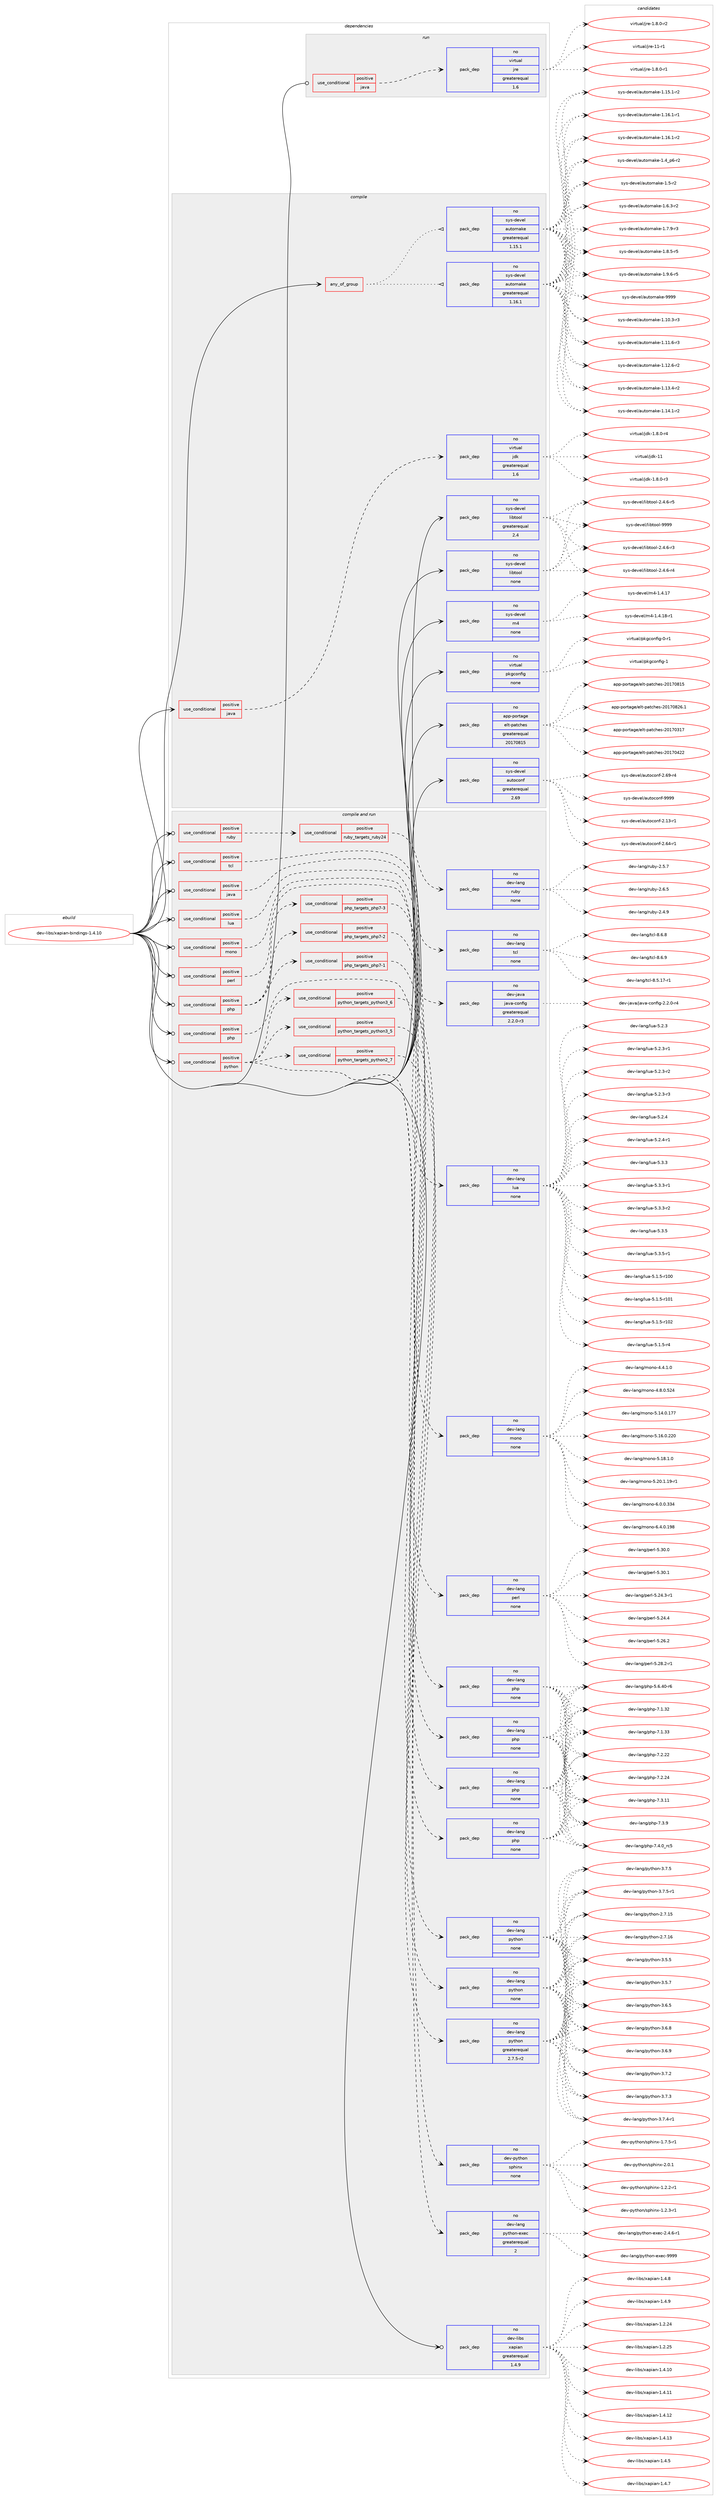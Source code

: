 digraph prolog {

# *************
# Graph options
# *************

newrank=true;
concentrate=true;
compound=true;
graph [rankdir=LR,fontname=Helvetica,fontsize=10,ranksep=1.5];#, ranksep=2.5, nodesep=0.2];
edge  [arrowhead=vee];
node  [fontname=Helvetica,fontsize=10];

# **********
# The ebuild
# **********

subgraph cluster_leftcol {
color=gray;
rank=same;
label=<<i>ebuild</i>>;
id [label="dev-libs/xapian-bindings-1.4.10", color=red, width=4, href="../dev-libs/xapian-bindings-1.4.10.svg"];
}

# ****************
# The dependencies
# ****************

subgraph cluster_midcol {
color=gray;
label=<<i>dependencies</i>>;
subgraph cluster_compile {
fillcolor="#eeeeee";
style=filled;
label=<<i>compile</i>>;
subgraph any11238 {
dependency569535 [label=<<TABLE BORDER="0" CELLBORDER="1" CELLSPACING="0" CELLPADDING="4"><TR><TD CELLPADDING="10">any_of_group</TD></TR></TABLE>>, shape=none, color=red];subgraph pack425250 {
dependency569536 [label=<<TABLE BORDER="0" CELLBORDER="1" CELLSPACING="0" CELLPADDING="4" WIDTH="220"><TR><TD ROWSPAN="6" CELLPADDING="30">pack_dep</TD></TR><TR><TD WIDTH="110">no</TD></TR><TR><TD>sys-devel</TD></TR><TR><TD>automake</TD></TR><TR><TD>greaterequal</TD></TR><TR><TD>1.16.1</TD></TR></TABLE>>, shape=none, color=blue];
}
dependency569535:e -> dependency569536:w [weight=20,style="dotted",arrowhead="oinv"];
subgraph pack425251 {
dependency569537 [label=<<TABLE BORDER="0" CELLBORDER="1" CELLSPACING="0" CELLPADDING="4" WIDTH="220"><TR><TD ROWSPAN="6" CELLPADDING="30">pack_dep</TD></TR><TR><TD WIDTH="110">no</TD></TR><TR><TD>sys-devel</TD></TR><TR><TD>automake</TD></TR><TR><TD>greaterequal</TD></TR><TR><TD>1.15.1</TD></TR></TABLE>>, shape=none, color=blue];
}
dependency569535:e -> dependency569537:w [weight=20,style="dotted",arrowhead="oinv"];
}
id:e -> dependency569535:w [weight=20,style="solid",arrowhead="vee"];
subgraph cond132685 {
dependency569538 [label=<<TABLE BORDER="0" CELLBORDER="1" CELLSPACING="0" CELLPADDING="4"><TR><TD ROWSPAN="3" CELLPADDING="10">use_conditional</TD></TR><TR><TD>positive</TD></TR><TR><TD>java</TD></TR></TABLE>>, shape=none, color=red];
subgraph pack425252 {
dependency569539 [label=<<TABLE BORDER="0" CELLBORDER="1" CELLSPACING="0" CELLPADDING="4" WIDTH="220"><TR><TD ROWSPAN="6" CELLPADDING="30">pack_dep</TD></TR><TR><TD WIDTH="110">no</TD></TR><TR><TD>virtual</TD></TR><TR><TD>jdk</TD></TR><TR><TD>greaterequal</TD></TR><TR><TD>1.6</TD></TR></TABLE>>, shape=none, color=blue];
}
dependency569538:e -> dependency569539:w [weight=20,style="dashed",arrowhead="vee"];
}
id:e -> dependency569538:w [weight=20,style="solid",arrowhead="vee"];
subgraph pack425253 {
dependency569540 [label=<<TABLE BORDER="0" CELLBORDER="1" CELLSPACING="0" CELLPADDING="4" WIDTH="220"><TR><TD ROWSPAN="6" CELLPADDING="30">pack_dep</TD></TR><TR><TD WIDTH="110">no</TD></TR><TR><TD>app-portage</TD></TR><TR><TD>elt-patches</TD></TR><TR><TD>greaterequal</TD></TR><TR><TD>20170815</TD></TR></TABLE>>, shape=none, color=blue];
}
id:e -> dependency569540:w [weight=20,style="solid",arrowhead="vee"];
subgraph pack425254 {
dependency569541 [label=<<TABLE BORDER="0" CELLBORDER="1" CELLSPACING="0" CELLPADDING="4" WIDTH="220"><TR><TD ROWSPAN="6" CELLPADDING="30">pack_dep</TD></TR><TR><TD WIDTH="110">no</TD></TR><TR><TD>sys-devel</TD></TR><TR><TD>autoconf</TD></TR><TR><TD>greaterequal</TD></TR><TR><TD>2.69</TD></TR></TABLE>>, shape=none, color=blue];
}
id:e -> dependency569541:w [weight=20,style="solid",arrowhead="vee"];
subgraph pack425255 {
dependency569542 [label=<<TABLE BORDER="0" CELLBORDER="1" CELLSPACING="0" CELLPADDING="4" WIDTH="220"><TR><TD ROWSPAN="6" CELLPADDING="30">pack_dep</TD></TR><TR><TD WIDTH="110">no</TD></TR><TR><TD>sys-devel</TD></TR><TR><TD>libtool</TD></TR><TR><TD>greaterequal</TD></TR><TR><TD>2.4</TD></TR></TABLE>>, shape=none, color=blue];
}
id:e -> dependency569542:w [weight=20,style="solid",arrowhead="vee"];
subgraph pack425256 {
dependency569543 [label=<<TABLE BORDER="0" CELLBORDER="1" CELLSPACING="0" CELLPADDING="4" WIDTH="220"><TR><TD ROWSPAN="6" CELLPADDING="30">pack_dep</TD></TR><TR><TD WIDTH="110">no</TD></TR><TR><TD>sys-devel</TD></TR><TR><TD>libtool</TD></TR><TR><TD>none</TD></TR><TR><TD></TD></TR></TABLE>>, shape=none, color=blue];
}
id:e -> dependency569543:w [weight=20,style="solid",arrowhead="vee"];
subgraph pack425257 {
dependency569544 [label=<<TABLE BORDER="0" CELLBORDER="1" CELLSPACING="0" CELLPADDING="4" WIDTH="220"><TR><TD ROWSPAN="6" CELLPADDING="30">pack_dep</TD></TR><TR><TD WIDTH="110">no</TD></TR><TR><TD>sys-devel</TD></TR><TR><TD>m4</TD></TR><TR><TD>none</TD></TR><TR><TD></TD></TR></TABLE>>, shape=none, color=blue];
}
id:e -> dependency569544:w [weight=20,style="solid",arrowhead="vee"];
subgraph pack425258 {
dependency569545 [label=<<TABLE BORDER="0" CELLBORDER="1" CELLSPACING="0" CELLPADDING="4" WIDTH="220"><TR><TD ROWSPAN="6" CELLPADDING="30">pack_dep</TD></TR><TR><TD WIDTH="110">no</TD></TR><TR><TD>virtual</TD></TR><TR><TD>pkgconfig</TD></TR><TR><TD>none</TD></TR><TR><TD></TD></TR></TABLE>>, shape=none, color=blue];
}
id:e -> dependency569545:w [weight=20,style="solid",arrowhead="vee"];
}
subgraph cluster_compileandrun {
fillcolor="#eeeeee";
style=filled;
label=<<i>compile and run</i>>;
subgraph cond132686 {
dependency569546 [label=<<TABLE BORDER="0" CELLBORDER="1" CELLSPACING="0" CELLPADDING="4"><TR><TD ROWSPAN="3" CELLPADDING="10">use_conditional</TD></TR><TR><TD>positive</TD></TR><TR><TD>java</TD></TR></TABLE>>, shape=none, color=red];
subgraph pack425259 {
dependency569547 [label=<<TABLE BORDER="0" CELLBORDER="1" CELLSPACING="0" CELLPADDING="4" WIDTH="220"><TR><TD ROWSPAN="6" CELLPADDING="30">pack_dep</TD></TR><TR><TD WIDTH="110">no</TD></TR><TR><TD>dev-java</TD></TR><TR><TD>java-config</TD></TR><TR><TD>greaterequal</TD></TR><TR><TD>2.2.0-r3</TD></TR></TABLE>>, shape=none, color=blue];
}
dependency569546:e -> dependency569547:w [weight=20,style="dashed",arrowhead="vee"];
}
id:e -> dependency569546:w [weight=20,style="solid",arrowhead="odotvee"];
subgraph cond132687 {
dependency569548 [label=<<TABLE BORDER="0" CELLBORDER="1" CELLSPACING="0" CELLPADDING="4"><TR><TD ROWSPAN="3" CELLPADDING="10">use_conditional</TD></TR><TR><TD>positive</TD></TR><TR><TD>lua</TD></TR></TABLE>>, shape=none, color=red];
subgraph pack425260 {
dependency569549 [label=<<TABLE BORDER="0" CELLBORDER="1" CELLSPACING="0" CELLPADDING="4" WIDTH="220"><TR><TD ROWSPAN="6" CELLPADDING="30">pack_dep</TD></TR><TR><TD WIDTH="110">no</TD></TR><TR><TD>dev-lang</TD></TR><TR><TD>lua</TD></TR><TR><TD>none</TD></TR><TR><TD></TD></TR></TABLE>>, shape=none, color=blue];
}
dependency569548:e -> dependency569549:w [weight=20,style="dashed",arrowhead="vee"];
}
id:e -> dependency569548:w [weight=20,style="solid",arrowhead="odotvee"];
subgraph cond132688 {
dependency569550 [label=<<TABLE BORDER="0" CELLBORDER="1" CELLSPACING="0" CELLPADDING="4"><TR><TD ROWSPAN="3" CELLPADDING="10">use_conditional</TD></TR><TR><TD>positive</TD></TR><TR><TD>mono</TD></TR></TABLE>>, shape=none, color=red];
subgraph pack425261 {
dependency569551 [label=<<TABLE BORDER="0" CELLBORDER="1" CELLSPACING="0" CELLPADDING="4" WIDTH="220"><TR><TD ROWSPAN="6" CELLPADDING="30">pack_dep</TD></TR><TR><TD WIDTH="110">no</TD></TR><TR><TD>dev-lang</TD></TR><TR><TD>mono</TD></TR><TR><TD>none</TD></TR><TR><TD></TD></TR></TABLE>>, shape=none, color=blue];
}
dependency569550:e -> dependency569551:w [weight=20,style="dashed",arrowhead="vee"];
}
id:e -> dependency569550:w [weight=20,style="solid",arrowhead="odotvee"];
subgraph cond132689 {
dependency569552 [label=<<TABLE BORDER="0" CELLBORDER="1" CELLSPACING="0" CELLPADDING="4"><TR><TD ROWSPAN="3" CELLPADDING="10">use_conditional</TD></TR><TR><TD>positive</TD></TR><TR><TD>perl</TD></TR></TABLE>>, shape=none, color=red];
subgraph pack425262 {
dependency569553 [label=<<TABLE BORDER="0" CELLBORDER="1" CELLSPACING="0" CELLPADDING="4" WIDTH="220"><TR><TD ROWSPAN="6" CELLPADDING="30">pack_dep</TD></TR><TR><TD WIDTH="110">no</TD></TR><TR><TD>dev-lang</TD></TR><TR><TD>perl</TD></TR><TR><TD>none</TD></TR><TR><TD></TD></TR></TABLE>>, shape=none, color=blue];
}
dependency569552:e -> dependency569553:w [weight=20,style="dashed",arrowhead="vee"];
}
id:e -> dependency569552:w [weight=20,style="solid",arrowhead="odotvee"];
subgraph cond132690 {
dependency569554 [label=<<TABLE BORDER="0" CELLBORDER="1" CELLSPACING="0" CELLPADDING="4"><TR><TD ROWSPAN="3" CELLPADDING="10">use_conditional</TD></TR><TR><TD>positive</TD></TR><TR><TD>php</TD></TR></TABLE>>, shape=none, color=red];
subgraph cond132691 {
dependency569555 [label=<<TABLE BORDER="0" CELLBORDER="1" CELLSPACING="0" CELLPADDING="4"><TR><TD ROWSPAN="3" CELLPADDING="10">use_conditional</TD></TR><TR><TD>positive</TD></TR><TR><TD>php_targets_php7-1</TD></TR></TABLE>>, shape=none, color=red];
subgraph pack425263 {
dependency569556 [label=<<TABLE BORDER="0" CELLBORDER="1" CELLSPACING="0" CELLPADDING="4" WIDTH="220"><TR><TD ROWSPAN="6" CELLPADDING="30">pack_dep</TD></TR><TR><TD WIDTH="110">no</TD></TR><TR><TD>dev-lang</TD></TR><TR><TD>php</TD></TR><TR><TD>none</TD></TR><TR><TD></TD></TR></TABLE>>, shape=none, color=blue];
}
dependency569555:e -> dependency569556:w [weight=20,style="dashed",arrowhead="vee"];
}
dependency569554:e -> dependency569555:w [weight=20,style="dashed",arrowhead="vee"];
subgraph cond132692 {
dependency569557 [label=<<TABLE BORDER="0" CELLBORDER="1" CELLSPACING="0" CELLPADDING="4"><TR><TD ROWSPAN="3" CELLPADDING="10">use_conditional</TD></TR><TR><TD>positive</TD></TR><TR><TD>php_targets_php7-2</TD></TR></TABLE>>, shape=none, color=red];
subgraph pack425264 {
dependency569558 [label=<<TABLE BORDER="0" CELLBORDER="1" CELLSPACING="0" CELLPADDING="4" WIDTH="220"><TR><TD ROWSPAN="6" CELLPADDING="30">pack_dep</TD></TR><TR><TD WIDTH="110">no</TD></TR><TR><TD>dev-lang</TD></TR><TR><TD>php</TD></TR><TR><TD>none</TD></TR><TR><TD></TD></TR></TABLE>>, shape=none, color=blue];
}
dependency569557:e -> dependency569558:w [weight=20,style="dashed",arrowhead="vee"];
}
dependency569554:e -> dependency569557:w [weight=20,style="dashed",arrowhead="vee"];
subgraph cond132693 {
dependency569559 [label=<<TABLE BORDER="0" CELLBORDER="1" CELLSPACING="0" CELLPADDING="4"><TR><TD ROWSPAN="3" CELLPADDING="10">use_conditional</TD></TR><TR><TD>positive</TD></TR><TR><TD>php_targets_php7-3</TD></TR></TABLE>>, shape=none, color=red];
subgraph pack425265 {
dependency569560 [label=<<TABLE BORDER="0" CELLBORDER="1" CELLSPACING="0" CELLPADDING="4" WIDTH="220"><TR><TD ROWSPAN="6" CELLPADDING="30">pack_dep</TD></TR><TR><TD WIDTH="110">no</TD></TR><TR><TD>dev-lang</TD></TR><TR><TD>php</TD></TR><TR><TD>none</TD></TR><TR><TD></TD></TR></TABLE>>, shape=none, color=blue];
}
dependency569559:e -> dependency569560:w [weight=20,style="dashed",arrowhead="vee"];
}
dependency569554:e -> dependency569559:w [weight=20,style="dashed",arrowhead="vee"];
}
id:e -> dependency569554:w [weight=20,style="solid",arrowhead="odotvee"];
subgraph cond132694 {
dependency569561 [label=<<TABLE BORDER="0" CELLBORDER="1" CELLSPACING="0" CELLPADDING="4"><TR><TD ROWSPAN="3" CELLPADDING="10">use_conditional</TD></TR><TR><TD>positive</TD></TR><TR><TD>php</TD></TR></TABLE>>, shape=none, color=red];
subgraph pack425266 {
dependency569562 [label=<<TABLE BORDER="0" CELLBORDER="1" CELLSPACING="0" CELLPADDING="4" WIDTH="220"><TR><TD ROWSPAN="6" CELLPADDING="30">pack_dep</TD></TR><TR><TD WIDTH="110">no</TD></TR><TR><TD>dev-lang</TD></TR><TR><TD>php</TD></TR><TR><TD>none</TD></TR><TR><TD></TD></TR></TABLE>>, shape=none, color=blue];
}
dependency569561:e -> dependency569562:w [weight=20,style="dashed",arrowhead="vee"];
}
id:e -> dependency569561:w [weight=20,style="solid",arrowhead="odotvee"];
subgraph cond132695 {
dependency569563 [label=<<TABLE BORDER="0" CELLBORDER="1" CELLSPACING="0" CELLPADDING="4"><TR><TD ROWSPAN="3" CELLPADDING="10">use_conditional</TD></TR><TR><TD>positive</TD></TR><TR><TD>python</TD></TR></TABLE>>, shape=none, color=red];
subgraph pack425267 {
dependency569564 [label=<<TABLE BORDER="0" CELLBORDER="1" CELLSPACING="0" CELLPADDING="4" WIDTH="220"><TR><TD ROWSPAN="6" CELLPADDING="30">pack_dep</TD></TR><TR><TD WIDTH="110">no</TD></TR><TR><TD>dev-python</TD></TR><TR><TD>sphinx</TD></TR><TR><TD>none</TD></TR><TR><TD></TD></TR></TABLE>>, shape=none, color=blue];
}
dependency569563:e -> dependency569564:w [weight=20,style="dashed",arrowhead="vee"];
subgraph cond132696 {
dependency569565 [label=<<TABLE BORDER="0" CELLBORDER="1" CELLSPACING="0" CELLPADDING="4"><TR><TD ROWSPAN="3" CELLPADDING="10">use_conditional</TD></TR><TR><TD>positive</TD></TR><TR><TD>python_targets_python2_7</TD></TR></TABLE>>, shape=none, color=red];
subgraph pack425268 {
dependency569566 [label=<<TABLE BORDER="0" CELLBORDER="1" CELLSPACING="0" CELLPADDING="4" WIDTH="220"><TR><TD ROWSPAN="6" CELLPADDING="30">pack_dep</TD></TR><TR><TD WIDTH="110">no</TD></TR><TR><TD>dev-lang</TD></TR><TR><TD>python</TD></TR><TR><TD>greaterequal</TD></TR><TR><TD>2.7.5-r2</TD></TR></TABLE>>, shape=none, color=blue];
}
dependency569565:e -> dependency569566:w [weight=20,style="dashed",arrowhead="vee"];
}
dependency569563:e -> dependency569565:w [weight=20,style="dashed",arrowhead="vee"];
subgraph cond132697 {
dependency569567 [label=<<TABLE BORDER="0" CELLBORDER="1" CELLSPACING="0" CELLPADDING="4"><TR><TD ROWSPAN="3" CELLPADDING="10">use_conditional</TD></TR><TR><TD>positive</TD></TR><TR><TD>python_targets_python3_5</TD></TR></TABLE>>, shape=none, color=red];
subgraph pack425269 {
dependency569568 [label=<<TABLE BORDER="0" CELLBORDER="1" CELLSPACING="0" CELLPADDING="4" WIDTH="220"><TR><TD ROWSPAN="6" CELLPADDING="30">pack_dep</TD></TR><TR><TD WIDTH="110">no</TD></TR><TR><TD>dev-lang</TD></TR><TR><TD>python</TD></TR><TR><TD>none</TD></TR><TR><TD></TD></TR></TABLE>>, shape=none, color=blue];
}
dependency569567:e -> dependency569568:w [weight=20,style="dashed",arrowhead="vee"];
}
dependency569563:e -> dependency569567:w [weight=20,style="dashed",arrowhead="vee"];
subgraph cond132698 {
dependency569569 [label=<<TABLE BORDER="0" CELLBORDER="1" CELLSPACING="0" CELLPADDING="4"><TR><TD ROWSPAN="3" CELLPADDING="10">use_conditional</TD></TR><TR><TD>positive</TD></TR><TR><TD>python_targets_python3_6</TD></TR></TABLE>>, shape=none, color=red];
subgraph pack425270 {
dependency569570 [label=<<TABLE BORDER="0" CELLBORDER="1" CELLSPACING="0" CELLPADDING="4" WIDTH="220"><TR><TD ROWSPAN="6" CELLPADDING="30">pack_dep</TD></TR><TR><TD WIDTH="110">no</TD></TR><TR><TD>dev-lang</TD></TR><TR><TD>python</TD></TR><TR><TD>none</TD></TR><TR><TD></TD></TR></TABLE>>, shape=none, color=blue];
}
dependency569569:e -> dependency569570:w [weight=20,style="dashed",arrowhead="vee"];
}
dependency569563:e -> dependency569569:w [weight=20,style="dashed",arrowhead="vee"];
subgraph pack425271 {
dependency569571 [label=<<TABLE BORDER="0" CELLBORDER="1" CELLSPACING="0" CELLPADDING="4" WIDTH="220"><TR><TD ROWSPAN="6" CELLPADDING="30">pack_dep</TD></TR><TR><TD WIDTH="110">no</TD></TR><TR><TD>dev-lang</TD></TR><TR><TD>python-exec</TD></TR><TR><TD>greaterequal</TD></TR><TR><TD>2</TD></TR></TABLE>>, shape=none, color=blue];
}
dependency569563:e -> dependency569571:w [weight=20,style="dashed",arrowhead="vee"];
}
id:e -> dependency569563:w [weight=20,style="solid",arrowhead="odotvee"];
subgraph cond132699 {
dependency569572 [label=<<TABLE BORDER="0" CELLBORDER="1" CELLSPACING="0" CELLPADDING="4"><TR><TD ROWSPAN="3" CELLPADDING="10">use_conditional</TD></TR><TR><TD>positive</TD></TR><TR><TD>ruby</TD></TR></TABLE>>, shape=none, color=red];
subgraph cond132700 {
dependency569573 [label=<<TABLE BORDER="0" CELLBORDER="1" CELLSPACING="0" CELLPADDING="4"><TR><TD ROWSPAN="3" CELLPADDING="10">use_conditional</TD></TR><TR><TD>positive</TD></TR><TR><TD>ruby_targets_ruby24</TD></TR></TABLE>>, shape=none, color=red];
subgraph pack425272 {
dependency569574 [label=<<TABLE BORDER="0" CELLBORDER="1" CELLSPACING="0" CELLPADDING="4" WIDTH="220"><TR><TD ROWSPAN="6" CELLPADDING="30">pack_dep</TD></TR><TR><TD WIDTH="110">no</TD></TR><TR><TD>dev-lang</TD></TR><TR><TD>ruby</TD></TR><TR><TD>none</TD></TR><TR><TD></TD></TR></TABLE>>, shape=none, color=blue];
}
dependency569573:e -> dependency569574:w [weight=20,style="dashed",arrowhead="vee"];
}
dependency569572:e -> dependency569573:w [weight=20,style="dashed",arrowhead="vee"];
}
id:e -> dependency569572:w [weight=20,style="solid",arrowhead="odotvee"];
subgraph cond132701 {
dependency569575 [label=<<TABLE BORDER="0" CELLBORDER="1" CELLSPACING="0" CELLPADDING="4"><TR><TD ROWSPAN="3" CELLPADDING="10">use_conditional</TD></TR><TR><TD>positive</TD></TR><TR><TD>tcl</TD></TR></TABLE>>, shape=none, color=red];
subgraph pack425273 {
dependency569576 [label=<<TABLE BORDER="0" CELLBORDER="1" CELLSPACING="0" CELLPADDING="4" WIDTH="220"><TR><TD ROWSPAN="6" CELLPADDING="30">pack_dep</TD></TR><TR><TD WIDTH="110">no</TD></TR><TR><TD>dev-lang</TD></TR><TR><TD>tcl</TD></TR><TR><TD>none</TD></TR><TR><TD></TD></TR></TABLE>>, shape=none, color=blue];
}
dependency569575:e -> dependency569576:w [weight=20,style="dashed",arrowhead="vee"];
}
id:e -> dependency569575:w [weight=20,style="solid",arrowhead="odotvee"];
subgraph pack425274 {
dependency569577 [label=<<TABLE BORDER="0" CELLBORDER="1" CELLSPACING="0" CELLPADDING="4" WIDTH="220"><TR><TD ROWSPAN="6" CELLPADDING="30">pack_dep</TD></TR><TR><TD WIDTH="110">no</TD></TR><TR><TD>dev-libs</TD></TR><TR><TD>xapian</TD></TR><TR><TD>greaterequal</TD></TR><TR><TD>1.4.9</TD></TR></TABLE>>, shape=none, color=blue];
}
id:e -> dependency569577:w [weight=20,style="solid",arrowhead="odotvee"];
}
subgraph cluster_run {
fillcolor="#eeeeee";
style=filled;
label=<<i>run</i>>;
subgraph cond132702 {
dependency569578 [label=<<TABLE BORDER="0" CELLBORDER="1" CELLSPACING="0" CELLPADDING="4"><TR><TD ROWSPAN="3" CELLPADDING="10">use_conditional</TD></TR><TR><TD>positive</TD></TR><TR><TD>java</TD></TR></TABLE>>, shape=none, color=red];
subgraph pack425275 {
dependency569579 [label=<<TABLE BORDER="0" CELLBORDER="1" CELLSPACING="0" CELLPADDING="4" WIDTH="220"><TR><TD ROWSPAN="6" CELLPADDING="30">pack_dep</TD></TR><TR><TD WIDTH="110">no</TD></TR><TR><TD>virtual</TD></TR><TR><TD>jre</TD></TR><TR><TD>greaterequal</TD></TR><TR><TD>1.6</TD></TR></TABLE>>, shape=none, color=blue];
}
dependency569578:e -> dependency569579:w [weight=20,style="dashed",arrowhead="vee"];
}
id:e -> dependency569578:w [weight=20,style="solid",arrowhead="odot"];
}
}

# **************
# The candidates
# **************

subgraph cluster_choices {
rank=same;
color=gray;
label=<<i>candidates</i>>;

subgraph choice425250 {
color=black;
nodesep=1;
choice11512111545100101118101108479711711611110997107101454946494846514511451 [label="sys-devel/automake-1.10.3-r3", color=red, width=4,href="../sys-devel/automake-1.10.3-r3.svg"];
choice11512111545100101118101108479711711611110997107101454946494946544511451 [label="sys-devel/automake-1.11.6-r3", color=red, width=4,href="../sys-devel/automake-1.11.6-r3.svg"];
choice11512111545100101118101108479711711611110997107101454946495046544511450 [label="sys-devel/automake-1.12.6-r2", color=red, width=4,href="../sys-devel/automake-1.12.6-r2.svg"];
choice11512111545100101118101108479711711611110997107101454946495146524511450 [label="sys-devel/automake-1.13.4-r2", color=red, width=4,href="../sys-devel/automake-1.13.4-r2.svg"];
choice11512111545100101118101108479711711611110997107101454946495246494511450 [label="sys-devel/automake-1.14.1-r2", color=red, width=4,href="../sys-devel/automake-1.14.1-r2.svg"];
choice11512111545100101118101108479711711611110997107101454946495346494511450 [label="sys-devel/automake-1.15.1-r2", color=red, width=4,href="../sys-devel/automake-1.15.1-r2.svg"];
choice11512111545100101118101108479711711611110997107101454946495446494511449 [label="sys-devel/automake-1.16.1-r1", color=red, width=4,href="../sys-devel/automake-1.16.1-r1.svg"];
choice11512111545100101118101108479711711611110997107101454946495446494511450 [label="sys-devel/automake-1.16.1-r2", color=red, width=4,href="../sys-devel/automake-1.16.1-r2.svg"];
choice115121115451001011181011084797117116111109971071014549465295112544511450 [label="sys-devel/automake-1.4_p6-r2", color=red, width=4,href="../sys-devel/automake-1.4_p6-r2.svg"];
choice11512111545100101118101108479711711611110997107101454946534511450 [label="sys-devel/automake-1.5-r2", color=red, width=4,href="../sys-devel/automake-1.5-r2.svg"];
choice115121115451001011181011084797117116111109971071014549465446514511450 [label="sys-devel/automake-1.6.3-r2", color=red, width=4,href="../sys-devel/automake-1.6.3-r2.svg"];
choice115121115451001011181011084797117116111109971071014549465546574511451 [label="sys-devel/automake-1.7.9-r3", color=red, width=4,href="../sys-devel/automake-1.7.9-r3.svg"];
choice115121115451001011181011084797117116111109971071014549465646534511453 [label="sys-devel/automake-1.8.5-r5", color=red, width=4,href="../sys-devel/automake-1.8.5-r5.svg"];
choice115121115451001011181011084797117116111109971071014549465746544511453 [label="sys-devel/automake-1.9.6-r5", color=red, width=4,href="../sys-devel/automake-1.9.6-r5.svg"];
choice115121115451001011181011084797117116111109971071014557575757 [label="sys-devel/automake-9999", color=red, width=4,href="../sys-devel/automake-9999.svg"];
dependency569536:e -> choice11512111545100101118101108479711711611110997107101454946494846514511451:w [style=dotted,weight="100"];
dependency569536:e -> choice11512111545100101118101108479711711611110997107101454946494946544511451:w [style=dotted,weight="100"];
dependency569536:e -> choice11512111545100101118101108479711711611110997107101454946495046544511450:w [style=dotted,weight="100"];
dependency569536:e -> choice11512111545100101118101108479711711611110997107101454946495146524511450:w [style=dotted,weight="100"];
dependency569536:e -> choice11512111545100101118101108479711711611110997107101454946495246494511450:w [style=dotted,weight="100"];
dependency569536:e -> choice11512111545100101118101108479711711611110997107101454946495346494511450:w [style=dotted,weight="100"];
dependency569536:e -> choice11512111545100101118101108479711711611110997107101454946495446494511449:w [style=dotted,weight="100"];
dependency569536:e -> choice11512111545100101118101108479711711611110997107101454946495446494511450:w [style=dotted,weight="100"];
dependency569536:e -> choice115121115451001011181011084797117116111109971071014549465295112544511450:w [style=dotted,weight="100"];
dependency569536:e -> choice11512111545100101118101108479711711611110997107101454946534511450:w [style=dotted,weight="100"];
dependency569536:e -> choice115121115451001011181011084797117116111109971071014549465446514511450:w [style=dotted,weight="100"];
dependency569536:e -> choice115121115451001011181011084797117116111109971071014549465546574511451:w [style=dotted,weight="100"];
dependency569536:e -> choice115121115451001011181011084797117116111109971071014549465646534511453:w [style=dotted,weight="100"];
dependency569536:e -> choice115121115451001011181011084797117116111109971071014549465746544511453:w [style=dotted,weight="100"];
dependency569536:e -> choice115121115451001011181011084797117116111109971071014557575757:w [style=dotted,weight="100"];
}
subgraph choice425251 {
color=black;
nodesep=1;
choice11512111545100101118101108479711711611110997107101454946494846514511451 [label="sys-devel/automake-1.10.3-r3", color=red, width=4,href="../sys-devel/automake-1.10.3-r3.svg"];
choice11512111545100101118101108479711711611110997107101454946494946544511451 [label="sys-devel/automake-1.11.6-r3", color=red, width=4,href="../sys-devel/automake-1.11.6-r3.svg"];
choice11512111545100101118101108479711711611110997107101454946495046544511450 [label="sys-devel/automake-1.12.6-r2", color=red, width=4,href="../sys-devel/automake-1.12.6-r2.svg"];
choice11512111545100101118101108479711711611110997107101454946495146524511450 [label="sys-devel/automake-1.13.4-r2", color=red, width=4,href="../sys-devel/automake-1.13.4-r2.svg"];
choice11512111545100101118101108479711711611110997107101454946495246494511450 [label="sys-devel/automake-1.14.1-r2", color=red, width=4,href="../sys-devel/automake-1.14.1-r2.svg"];
choice11512111545100101118101108479711711611110997107101454946495346494511450 [label="sys-devel/automake-1.15.1-r2", color=red, width=4,href="../sys-devel/automake-1.15.1-r2.svg"];
choice11512111545100101118101108479711711611110997107101454946495446494511449 [label="sys-devel/automake-1.16.1-r1", color=red, width=4,href="../sys-devel/automake-1.16.1-r1.svg"];
choice11512111545100101118101108479711711611110997107101454946495446494511450 [label="sys-devel/automake-1.16.1-r2", color=red, width=4,href="../sys-devel/automake-1.16.1-r2.svg"];
choice115121115451001011181011084797117116111109971071014549465295112544511450 [label="sys-devel/automake-1.4_p6-r2", color=red, width=4,href="../sys-devel/automake-1.4_p6-r2.svg"];
choice11512111545100101118101108479711711611110997107101454946534511450 [label="sys-devel/automake-1.5-r2", color=red, width=4,href="../sys-devel/automake-1.5-r2.svg"];
choice115121115451001011181011084797117116111109971071014549465446514511450 [label="sys-devel/automake-1.6.3-r2", color=red, width=4,href="../sys-devel/automake-1.6.3-r2.svg"];
choice115121115451001011181011084797117116111109971071014549465546574511451 [label="sys-devel/automake-1.7.9-r3", color=red, width=4,href="../sys-devel/automake-1.7.9-r3.svg"];
choice115121115451001011181011084797117116111109971071014549465646534511453 [label="sys-devel/automake-1.8.5-r5", color=red, width=4,href="../sys-devel/automake-1.8.5-r5.svg"];
choice115121115451001011181011084797117116111109971071014549465746544511453 [label="sys-devel/automake-1.9.6-r5", color=red, width=4,href="../sys-devel/automake-1.9.6-r5.svg"];
choice115121115451001011181011084797117116111109971071014557575757 [label="sys-devel/automake-9999", color=red, width=4,href="../sys-devel/automake-9999.svg"];
dependency569537:e -> choice11512111545100101118101108479711711611110997107101454946494846514511451:w [style=dotted,weight="100"];
dependency569537:e -> choice11512111545100101118101108479711711611110997107101454946494946544511451:w [style=dotted,weight="100"];
dependency569537:e -> choice11512111545100101118101108479711711611110997107101454946495046544511450:w [style=dotted,weight="100"];
dependency569537:e -> choice11512111545100101118101108479711711611110997107101454946495146524511450:w [style=dotted,weight="100"];
dependency569537:e -> choice11512111545100101118101108479711711611110997107101454946495246494511450:w [style=dotted,weight="100"];
dependency569537:e -> choice11512111545100101118101108479711711611110997107101454946495346494511450:w [style=dotted,weight="100"];
dependency569537:e -> choice11512111545100101118101108479711711611110997107101454946495446494511449:w [style=dotted,weight="100"];
dependency569537:e -> choice11512111545100101118101108479711711611110997107101454946495446494511450:w [style=dotted,weight="100"];
dependency569537:e -> choice115121115451001011181011084797117116111109971071014549465295112544511450:w [style=dotted,weight="100"];
dependency569537:e -> choice11512111545100101118101108479711711611110997107101454946534511450:w [style=dotted,weight="100"];
dependency569537:e -> choice115121115451001011181011084797117116111109971071014549465446514511450:w [style=dotted,weight="100"];
dependency569537:e -> choice115121115451001011181011084797117116111109971071014549465546574511451:w [style=dotted,weight="100"];
dependency569537:e -> choice115121115451001011181011084797117116111109971071014549465646534511453:w [style=dotted,weight="100"];
dependency569537:e -> choice115121115451001011181011084797117116111109971071014549465746544511453:w [style=dotted,weight="100"];
dependency569537:e -> choice115121115451001011181011084797117116111109971071014557575757:w [style=dotted,weight="100"];
}
subgraph choice425252 {
color=black;
nodesep=1;
choice11810511411611797108471061001074549465646484511451 [label="virtual/jdk-1.8.0-r3", color=red, width=4,href="../virtual/jdk-1.8.0-r3.svg"];
choice11810511411611797108471061001074549465646484511452 [label="virtual/jdk-1.8.0-r4", color=red, width=4,href="../virtual/jdk-1.8.0-r4.svg"];
choice1181051141161179710847106100107454949 [label="virtual/jdk-11", color=red, width=4,href="../virtual/jdk-11.svg"];
dependency569539:e -> choice11810511411611797108471061001074549465646484511451:w [style=dotted,weight="100"];
dependency569539:e -> choice11810511411611797108471061001074549465646484511452:w [style=dotted,weight="100"];
dependency569539:e -> choice1181051141161179710847106100107454949:w [style=dotted,weight="100"];
}
subgraph choice425253 {
color=black;
nodesep=1;
choice97112112451121111141169710310147101108116451129711699104101115455048495548514955 [label="app-portage/elt-patches-20170317", color=red, width=4,href="../app-portage/elt-patches-20170317.svg"];
choice97112112451121111141169710310147101108116451129711699104101115455048495548525050 [label="app-portage/elt-patches-20170422", color=red, width=4,href="../app-portage/elt-patches-20170422.svg"];
choice97112112451121111141169710310147101108116451129711699104101115455048495548564953 [label="app-portage/elt-patches-20170815", color=red, width=4,href="../app-portage/elt-patches-20170815.svg"];
choice971121124511211111411697103101471011081164511297116991041011154550484955485650544649 [label="app-portage/elt-patches-20170826.1", color=red, width=4,href="../app-portage/elt-patches-20170826.1.svg"];
dependency569540:e -> choice97112112451121111141169710310147101108116451129711699104101115455048495548514955:w [style=dotted,weight="100"];
dependency569540:e -> choice97112112451121111141169710310147101108116451129711699104101115455048495548525050:w [style=dotted,weight="100"];
dependency569540:e -> choice97112112451121111141169710310147101108116451129711699104101115455048495548564953:w [style=dotted,weight="100"];
dependency569540:e -> choice971121124511211111411697103101471011081164511297116991041011154550484955485650544649:w [style=dotted,weight="100"];
}
subgraph choice425254 {
color=black;
nodesep=1;
choice1151211154510010111810110847971171161119911111010245504649514511449 [label="sys-devel/autoconf-2.13-r1", color=red, width=4,href="../sys-devel/autoconf-2.13-r1.svg"];
choice1151211154510010111810110847971171161119911111010245504654524511449 [label="sys-devel/autoconf-2.64-r1", color=red, width=4,href="../sys-devel/autoconf-2.64-r1.svg"];
choice1151211154510010111810110847971171161119911111010245504654574511452 [label="sys-devel/autoconf-2.69-r4", color=red, width=4,href="../sys-devel/autoconf-2.69-r4.svg"];
choice115121115451001011181011084797117116111991111101024557575757 [label="sys-devel/autoconf-9999", color=red, width=4,href="../sys-devel/autoconf-9999.svg"];
dependency569541:e -> choice1151211154510010111810110847971171161119911111010245504649514511449:w [style=dotted,weight="100"];
dependency569541:e -> choice1151211154510010111810110847971171161119911111010245504654524511449:w [style=dotted,weight="100"];
dependency569541:e -> choice1151211154510010111810110847971171161119911111010245504654574511452:w [style=dotted,weight="100"];
dependency569541:e -> choice115121115451001011181011084797117116111991111101024557575757:w [style=dotted,weight="100"];
}
subgraph choice425255 {
color=black;
nodesep=1;
choice1151211154510010111810110847108105981161111111084550465246544511451 [label="sys-devel/libtool-2.4.6-r3", color=red, width=4,href="../sys-devel/libtool-2.4.6-r3.svg"];
choice1151211154510010111810110847108105981161111111084550465246544511452 [label="sys-devel/libtool-2.4.6-r4", color=red, width=4,href="../sys-devel/libtool-2.4.6-r4.svg"];
choice1151211154510010111810110847108105981161111111084550465246544511453 [label="sys-devel/libtool-2.4.6-r5", color=red, width=4,href="../sys-devel/libtool-2.4.6-r5.svg"];
choice1151211154510010111810110847108105981161111111084557575757 [label="sys-devel/libtool-9999", color=red, width=4,href="../sys-devel/libtool-9999.svg"];
dependency569542:e -> choice1151211154510010111810110847108105981161111111084550465246544511451:w [style=dotted,weight="100"];
dependency569542:e -> choice1151211154510010111810110847108105981161111111084550465246544511452:w [style=dotted,weight="100"];
dependency569542:e -> choice1151211154510010111810110847108105981161111111084550465246544511453:w [style=dotted,weight="100"];
dependency569542:e -> choice1151211154510010111810110847108105981161111111084557575757:w [style=dotted,weight="100"];
}
subgraph choice425256 {
color=black;
nodesep=1;
choice1151211154510010111810110847108105981161111111084550465246544511451 [label="sys-devel/libtool-2.4.6-r3", color=red, width=4,href="../sys-devel/libtool-2.4.6-r3.svg"];
choice1151211154510010111810110847108105981161111111084550465246544511452 [label="sys-devel/libtool-2.4.6-r4", color=red, width=4,href="../sys-devel/libtool-2.4.6-r4.svg"];
choice1151211154510010111810110847108105981161111111084550465246544511453 [label="sys-devel/libtool-2.4.6-r5", color=red, width=4,href="../sys-devel/libtool-2.4.6-r5.svg"];
choice1151211154510010111810110847108105981161111111084557575757 [label="sys-devel/libtool-9999", color=red, width=4,href="../sys-devel/libtool-9999.svg"];
dependency569543:e -> choice1151211154510010111810110847108105981161111111084550465246544511451:w [style=dotted,weight="100"];
dependency569543:e -> choice1151211154510010111810110847108105981161111111084550465246544511452:w [style=dotted,weight="100"];
dependency569543:e -> choice1151211154510010111810110847108105981161111111084550465246544511453:w [style=dotted,weight="100"];
dependency569543:e -> choice1151211154510010111810110847108105981161111111084557575757:w [style=dotted,weight="100"];
}
subgraph choice425257 {
color=black;
nodesep=1;
choice11512111545100101118101108471095245494652464955 [label="sys-devel/m4-1.4.17", color=red, width=4,href="../sys-devel/m4-1.4.17.svg"];
choice115121115451001011181011084710952454946524649564511449 [label="sys-devel/m4-1.4.18-r1", color=red, width=4,href="../sys-devel/m4-1.4.18-r1.svg"];
dependency569544:e -> choice11512111545100101118101108471095245494652464955:w [style=dotted,weight="100"];
dependency569544:e -> choice115121115451001011181011084710952454946524649564511449:w [style=dotted,weight="100"];
}
subgraph choice425258 {
color=black;
nodesep=1;
choice11810511411611797108471121071039911111010210510345484511449 [label="virtual/pkgconfig-0-r1", color=red, width=4,href="../virtual/pkgconfig-0-r1.svg"];
choice1181051141161179710847112107103991111101021051034549 [label="virtual/pkgconfig-1", color=red, width=4,href="../virtual/pkgconfig-1.svg"];
dependency569545:e -> choice11810511411611797108471121071039911111010210510345484511449:w [style=dotted,weight="100"];
dependency569545:e -> choice1181051141161179710847112107103991111101021051034549:w [style=dotted,weight="100"];
}
subgraph choice425259 {
color=black;
nodesep=1;
choice10010111845106971189747106971189745991111101021051034550465046484511452 [label="dev-java/java-config-2.2.0-r4", color=red, width=4,href="../dev-java/java-config-2.2.0-r4.svg"];
dependency569547:e -> choice10010111845106971189747106971189745991111101021051034550465046484511452:w [style=dotted,weight="100"];
}
subgraph choice425260 {
color=black;
nodesep=1;
choice1001011184510897110103471081179745534649465345114494848 [label="dev-lang/lua-5.1.5-r100", color=red, width=4,href="../dev-lang/lua-5.1.5-r100.svg"];
choice1001011184510897110103471081179745534649465345114494849 [label="dev-lang/lua-5.1.5-r101", color=red, width=4,href="../dev-lang/lua-5.1.5-r101.svg"];
choice1001011184510897110103471081179745534649465345114494850 [label="dev-lang/lua-5.1.5-r102", color=red, width=4,href="../dev-lang/lua-5.1.5-r102.svg"];
choice100101118451089711010347108117974553464946534511452 [label="dev-lang/lua-5.1.5-r4", color=red, width=4,href="../dev-lang/lua-5.1.5-r4.svg"];
choice10010111845108971101034710811797455346504651 [label="dev-lang/lua-5.2.3", color=red, width=4,href="../dev-lang/lua-5.2.3.svg"];
choice100101118451089711010347108117974553465046514511449 [label="dev-lang/lua-5.2.3-r1", color=red, width=4,href="../dev-lang/lua-5.2.3-r1.svg"];
choice100101118451089711010347108117974553465046514511450 [label="dev-lang/lua-5.2.3-r2", color=red, width=4,href="../dev-lang/lua-5.2.3-r2.svg"];
choice100101118451089711010347108117974553465046514511451 [label="dev-lang/lua-5.2.3-r3", color=red, width=4,href="../dev-lang/lua-5.2.3-r3.svg"];
choice10010111845108971101034710811797455346504652 [label="dev-lang/lua-5.2.4", color=red, width=4,href="../dev-lang/lua-5.2.4.svg"];
choice100101118451089711010347108117974553465046524511449 [label="dev-lang/lua-5.2.4-r1", color=red, width=4,href="../dev-lang/lua-5.2.4-r1.svg"];
choice10010111845108971101034710811797455346514651 [label="dev-lang/lua-5.3.3", color=red, width=4,href="../dev-lang/lua-5.3.3.svg"];
choice100101118451089711010347108117974553465146514511449 [label="dev-lang/lua-5.3.3-r1", color=red, width=4,href="../dev-lang/lua-5.3.3-r1.svg"];
choice100101118451089711010347108117974553465146514511450 [label="dev-lang/lua-5.3.3-r2", color=red, width=4,href="../dev-lang/lua-5.3.3-r2.svg"];
choice10010111845108971101034710811797455346514653 [label="dev-lang/lua-5.3.5", color=red, width=4,href="../dev-lang/lua-5.3.5.svg"];
choice100101118451089711010347108117974553465146534511449 [label="dev-lang/lua-5.3.5-r1", color=red, width=4,href="../dev-lang/lua-5.3.5-r1.svg"];
dependency569549:e -> choice1001011184510897110103471081179745534649465345114494848:w [style=dotted,weight="100"];
dependency569549:e -> choice1001011184510897110103471081179745534649465345114494849:w [style=dotted,weight="100"];
dependency569549:e -> choice1001011184510897110103471081179745534649465345114494850:w [style=dotted,weight="100"];
dependency569549:e -> choice100101118451089711010347108117974553464946534511452:w [style=dotted,weight="100"];
dependency569549:e -> choice10010111845108971101034710811797455346504651:w [style=dotted,weight="100"];
dependency569549:e -> choice100101118451089711010347108117974553465046514511449:w [style=dotted,weight="100"];
dependency569549:e -> choice100101118451089711010347108117974553465046514511450:w [style=dotted,weight="100"];
dependency569549:e -> choice100101118451089711010347108117974553465046514511451:w [style=dotted,weight="100"];
dependency569549:e -> choice10010111845108971101034710811797455346504652:w [style=dotted,weight="100"];
dependency569549:e -> choice100101118451089711010347108117974553465046524511449:w [style=dotted,weight="100"];
dependency569549:e -> choice10010111845108971101034710811797455346514651:w [style=dotted,weight="100"];
dependency569549:e -> choice100101118451089711010347108117974553465146514511449:w [style=dotted,weight="100"];
dependency569549:e -> choice100101118451089711010347108117974553465146514511450:w [style=dotted,weight="100"];
dependency569549:e -> choice10010111845108971101034710811797455346514653:w [style=dotted,weight="100"];
dependency569549:e -> choice100101118451089711010347108117974553465146534511449:w [style=dotted,weight="100"];
}
subgraph choice425261 {
color=black;
nodesep=1;
choice1001011184510897110103471091111101114552465246494648 [label="dev-lang/mono-4.4.1.0", color=red, width=4,href="../dev-lang/mono-4.4.1.0.svg"];
choice10010111845108971101034710911111011145524656464846535052 [label="dev-lang/mono-4.8.0.524", color=red, width=4,href="../dev-lang/mono-4.8.0.524.svg"];
choice1001011184510897110103471091111101114553464952464846495555 [label="dev-lang/mono-5.14.0.177", color=red, width=4,href="../dev-lang/mono-5.14.0.177.svg"];
choice1001011184510897110103471091111101114553464954464846505048 [label="dev-lang/mono-5.16.0.220", color=red, width=4,href="../dev-lang/mono-5.16.0.220.svg"];
choice100101118451089711010347109111110111455346495646494648 [label="dev-lang/mono-5.18.1.0", color=red, width=4,href="../dev-lang/mono-5.18.1.0.svg"];
choice100101118451089711010347109111110111455346504846494649574511449 [label="dev-lang/mono-5.20.1.19-r1", color=red, width=4,href="../dev-lang/mono-5.20.1.19-r1.svg"];
choice10010111845108971101034710911111011145544648464846515152 [label="dev-lang/mono-6.0.0.334", color=red, width=4,href="../dev-lang/mono-6.0.0.334.svg"];
choice10010111845108971101034710911111011145544652464846495756 [label="dev-lang/mono-6.4.0.198", color=red, width=4,href="../dev-lang/mono-6.4.0.198.svg"];
dependency569551:e -> choice1001011184510897110103471091111101114552465246494648:w [style=dotted,weight="100"];
dependency569551:e -> choice10010111845108971101034710911111011145524656464846535052:w [style=dotted,weight="100"];
dependency569551:e -> choice1001011184510897110103471091111101114553464952464846495555:w [style=dotted,weight="100"];
dependency569551:e -> choice1001011184510897110103471091111101114553464954464846505048:w [style=dotted,weight="100"];
dependency569551:e -> choice100101118451089711010347109111110111455346495646494648:w [style=dotted,weight="100"];
dependency569551:e -> choice100101118451089711010347109111110111455346504846494649574511449:w [style=dotted,weight="100"];
dependency569551:e -> choice10010111845108971101034710911111011145544648464846515152:w [style=dotted,weight="100"];
dependency569551:e -> choice10010111845108971101034710911111011145544652464846495756:w [style=dotted,weight="100"];
}
subgraph choice425262 {
color=black;
nodesep=1;
choice100101118451089711010347112101114108455346505246514511449 [label="dev-lang/perl-5.24.3-r1", color=red, width=4,href="../dev-lang/perl-5.24.3-r1.svg"];
choice10010111845108971101034711210111410845534650524652 [label="dev-lang/perl-5.24.4", color=red, width=4,href="../dev-lang/perl-5.24.4.svg"];
choice10010111845108971101034711210111410845534650544650 [label="dev-lang/perl-5.26.2", color=red, width=4,href="../dev-lang/perl-5.26.2.svg"];
choice100101118451089711010347112101114108455346505646504511449 [label="dev-lang/perl-5.28.2-r1", color=red, width=4,href="../dev-lang/perl-5.28.2-r1.svg"];
choice10010111845108971101034711210111410845534651484648 [label="dev-lang/perl-5.30.0", color=red, width=4,href="../dev-lang/perl-5.30.0.svg"];
choice10010111845108971101034711210111410845534651484649 [label="dev-lang/perl-5.30.1", color=red, width=4,href="../dev-lang/perl-5.30.1.svg"];
dependency569553:e -> choice100101118451089711010347112101114108455346505246514511449:w [style=dotted,weight="100"];
dependency569553:e -> choice10010111845108971101034711210111410845534650524652:w [style=dotted,weight="100"];
dependency569553:e -> choice10010111845108971101034711210111410845534650544650:w [style=dotted,weight="100"];
dependency569553:e -> choice100101118451089711010347112101114108455346505646504511449:w [style=dotted,weight="100"];
dependency569553:e -> choice10010111845108971101034711210111410845534651484648:w [style=dotted,weight="100"];
dependency569553:e -> choice10010111845108971101034711210111410845534651484649:w [style=dotted,weight="100"];
}
subgraph choice425263 {
color=black;
nodesep=1;
choice100101118451089711010347112104112455346544652484511454 [label="dev-lang/php-5.6.40-r6", color=red, width=4,href="../dev-lang/php-5.6.40-r6.svg"];
choice10010111845108971101034711210411245554649465150 [label="dev-lang/php-7.1.32", color=red, width=4,href="../dev-lang/php-7.1.32.svg"];
choice10010111845108971101034711210411245554649465151 [label="dev-lang/php-7.1.33", color=red, width=4,href="../dev-lang/php-7.1.33.svg"];
choice10010111845108971101034711210411245554650465050 [label="dev-lang/php-7.2.22", color=red, width=4,href="../dev-lang/php-7.2.22.svg"];
choice10010111845108971101034711210411245554650465052 [label="dev-lang/php-7.2.24", color=red, width=4,href="../dev-lang/php-7.2.24.svg"];
choice10010111845108971101034711210411245554651464949 [label="dev-lang/php-7.3.11", color=red, width=4,href="../dev-lang/php-7.3.11.svg"];
choice100101118451089711010347112104112455546514657 [label="dev-lang/php-7.3.9", color=red, width=4,href="../dev-lang/php-7.3.9.svg"];
choice100101118451089711010347112104112455546524648951149953 [label="dev-lang/php-7.4.0_rc5", color=red, width=4,href="../dev-lang/php-7.4.0_rc5.svg"];
dependency569556:e -> choice100101118451089711010347112104112455346544652484511454:w [style=dotted,weight="100"];
dependency569556:e -> choice10010111845108971101034711210411245554649465150:w [style=dotted,weight="100"];
dependency569556:e -> choice10010111845108971101034711210411245554649465151:w [style=dotted,weight="100"];
dependency569556:e -> choice10010111845108971101034711210411245554650465050:w [style=dotted,weight="100"];
dependency569556:e -> choice10010111845108971101034711210411245554650465052:w [style=dotted,weight="100"];
dependency569556:e -> choice10010111845108971101034711210411245554651464949:w [style=dotted,weight="100"];
dependency569556:e -> choice100101118451089711010347112104112455546514657:w [style=dotted,weight="100"];
dependency569556:e -> choice100101118451089711010347112104112455546524648951149953:w [style=dotted,weight="100"];
}
subgraph choice425264 {
color=black;
nodesep=1;
choice100101118451089711010347112104112455346544652484511454 [label="dev-lang/php-5.6.40-r6", color=red, width=4,href="../dev-lang/php-5.6.40-r6.svg"];
choice10010111845108971101034711210411245554649465150 [label="dev-lang/php-7.1.32", color=red, width=4,href="../dev-lang/php-7.1.32.svg"];
choice10010111845108971101034711210411245554649465151 [label="dev-lang/php-7.1.33", color=red, width=4,href="../dev-lang/php-7.1.33.svg"];
choice10010111845108971101034711210411245554650465050 [label="dev-lang/php-7.2.22", color=red, width=4,href="../dev-lang/php-7.2.22.svg"];
choice10010111845108971101034711210411245554650465052 [label="dev-lang/php-7.2.24", color=red, width=4,href="../dev-lang/php-7.2.24.svg"];
choice10010111845108971101034711210411245554651464949 [label="dev-lang/php-7.3.11", color=red, width=4,href="../dev-lang/php-7.3.11.svg"];
choice100101118451089711010347112104112455546514657 [label="dev-lang/php-7.3.9", color=red, width=4,href="../dev-lang/php-7.3.9.svg"];
choice100101118451089711010347112104112455546524648951149953 [label="dev-lang/php-7.4.0_rc5", color=red, width=4,href="../dev-lang/php-7.4.0_rc5.svg"];
dependency569558:e -> choice100101118451089711010347112104112455346544652484511454:w [style=dotted,weight="100"];
dependency569558:e -> choice10010111845108971101034711210411245554649465150:w [style=dotted,weight="100"];
dependency569558:e -> choice10010111845108971101034711210411245554649465151:w [style=dotted,weight="100"];
dependency569558:e -> choice10010111845108971101034711210411245554650465050:w [style=dotted,weight="100"];
dependency569558:e -> choice10010111845108971101034711210411245554650465052:w [style=dotted,weight="100"];
dependency569558:e -> choice10010111845108971101034711210411245554651464949:w [style=dotted,weight="100"];
dependency569558:e -> choice100101118451089711010347112104112455546514657:w [style=dotted,weight="100"];
dependency569558:e -> choice100101118451089711010347112104112455546524648951149953:w [style=dotted,weight="100"];
}
subgraph choice425265 {
color=black;
nodesep=1;
choice100101118451089711010347112104112455346544652484511454 [label="dev-lang/php-5.6.40-r6", color=red, width=4,href="../dev-lang/php-5.6.40-r6.svg"];
choice10010111845108971101034711210411245554649465150 [label="dev-lang/php-7.1.32", color=red, width=4,href="../dev-lang/php-7.1.32.svg"];
choice10010111845108971101034711210411245554649465151 [label="dev-lang/php-7.1.33", color=red, width=4,href="../dev-lang/php-7.1.33.svg"];
choice10010111845108971101034711210411245554650465050 [label="dev-lang/php-7.2.22", color=red, width=4,href="../dev-lang/php-7.2.22.svg"];
choice10010111845108971101034711210411245554650465052 [label="dev-lang/php-7.2.24", color=red, width=4,href="../dev-lang/php-7.2.24.svg"];
choice10010111845108971101034711210411245554651464949 [label="dev-lang/php-7.3.11", color=red, width=4,href="../dev-lang/php-7.3.11.svg"];
choice100101118451089711010347112104112455546514657 [label="dev-lang/php-7.3.9", color=red, width=4,href="../dev-lang/php-7.3.9.svg"];
choice100101118451089711010347112104112455546524648951149953 [label="dev-lang/php-7.4.0_rc5", color=red, width=4,href="../dev-lang/php-7.4.0_rc5.svg"];
dependency569560:e -> choice100101118451089711010347112104112455346544652484511454:w [style=dotted,weight="100"];
dependency569560:e -> choice10010111845108971101034711210411245554649465150:w [style=dotted,weight="100"];
dependency569560:e -> choice10010111845108971101034711210411245554649465151:w [style=dotted,weight="100"];
dependency569560:e -> choice10010111845108971101034711210411245554650465050:w [style=dotted,weight="100"];
dependency569560:e -> choice10010111845108971101034711210411245554650465052:w [style=dotted,weight="100"];
dependency569560:e -> choice10010111845108971101034711210411245554651464949:w [style=dotted,weight="100"];
dependency569560:e -> choice100101118451089711010347112104112455546514657:w [style=dotted,weight="100"];
dependency569560:e -> choice100101118451089711010347112104112455546524648951149953:w [style=dotted,weight="100"];
}
subgraph choice425266 {
color=black;
nodesep=1;
choice100101118451089711010347112104112455346544652484511454 [label="dev-lang/php-5.6.40-r6", color=red, width=4,href="../dev-lang/php-5.6.40-r6.svg"];
choice10010111845108971101034711210411245554649465150 [label="dev-lang/php-7.1.32", color=red, width=4,href="../dev-lang/php-7.1.32.svg"];
choice10010111845108971101034711210411245554649465151 [label="dev-lang/php-7.1.33", color=red, width=4,href="../dev-lang/php-7.1.33.svg"];
choice10010111845108971101034711210411245554650465050 [label="dev-lang/php-7.2.22", color=red, width=4,href="../dev-lang/php-7.2.22.svg"];
choice10010111845108971101034711210411245554650465052 [label="dev-lang/php-7.2.24", color=red, width=4,href="../dev-lang/php-7.2.24.svg"];
choice10010111845108971101034711210411245554651464949 [label="dev-lang/php-7.3.11", color=red, width=4,href="../dev-lang/php-7.3.11.svg"];
choice100101118451089711010347112104112455546514657 [label="dev-lang/php-7.3.9", color=red, width=4,href="../dev-lang/php-7.3.9.svg"];
choice100101118451089711010347112104112455546524648951149953 [label="dev-lang/php-7.4.0_rc5", color=red, width=4,href="../dev-lang/php-7.4.0_rc5.svg"];
dependency569562:e -> choice100101118451089711010347112104112455346544652484511454:w [style=dotted,weight="100"];
dependency569562:e -> choice10010111845108971101034711210411245554649465150:w [style=dotted,weight="100"];
dependency569562:e -> choice10010111845108971101034711210411245554649465151:w [style=dotted,weight="100"];
dependency569562:e -> choice10010111845108971101034711210411245554650465050:w [style=dotted,weight="100"];
dependency569562:e -> choice10010111845108971101034711210411245554650465052:w [style=dotted,weight="100"];
dependency569562:e -> choice10010111845108971101034711210411245554651464949:w [style=dotted,weight="100"];
dependency569562:e -> choice100101118451089711010347112104112455546514657:w [style=dotted,weight="100"];
dependency569562:e -> choice100101118451089711010347112104112455546524648951149953:w [style=dotted,weight="100"];
}
subgraph choice425267 {
color=black;
nodesep=1;
choice10010111845112121116104111110471151121041051101204549465046504511449 [label="dev-python/sphinx-1.2.2-r1", color=red, width=4,href="../dev-python/sphinx-1.2.2-r1.svg"];
choice10010111845112121116104111110471151121041051101204549465046514511449 [label="dev-python/sphinx-1.2.3-r1", color=red, width=4,href="../dev-python/sphinx-1.2.3-r1.svg"];
choice10010111845112121116104111110471151121041051101204549465546534511449 [label="dev-python/sphinx-1.7.5-r1", color=red, width=4,href="../dev-python/sphinx-1.7.5-r1.svg"];
choice1001011184511212111610411111047115112104105110120455046484649 [label="dev-python/sphinx-2.0.1", color=red, width=4,href="../dev-python/sphinx-2.0.1.svg"];
dependency569564:e -> choice10010111845112121116104111110471151121041051101204549465046504511449:w [style=dotted,weight="100"];
dependency569564:e -> choice10010111845112121116104111110471151121041051101204549465046514511449:w [style=dotted,weight="100"];
dependency569564:e -> choice10010111845112121116104111110471151121041051101204549465546534511449:w [style=dotted,weight="100"];
dependency569564:e -> choice1001011184511212111610411111047115112104105110120455046484649:w [style=dotted,weight="100"];
}
subgraph choice425268 {
color=black;
nodesep=1;
choice10010111845108971101034711212111610411111045504655464953 [label="dev-lang/python-2.7.15", color=red, width=4,href="../dev-lang/python-2.7.15.svg"];
choice10010111845108971101034711212111610411111045504655464954 [label="dev-lang/python-2.7.16", color=red, width=4,href="../dev-lang/python-2.7.16.svg"];
choice100101118451089711010347112121116104111110455146534653 [label="dev-lang/python-3.5.5", color=red, width=4,href="../dev-lang/python-3.5.5.svg"];
choice100101118451089711010347112121116104111110455146534655 [label="dev-lang/python-3.5.7", color=red, width=4,href="../dev-lang/python-3.5.7.svg"];
choice100101118451089711010347112121116104111110455146544653 [label="dev-lang/python-3.6.5", color=red, width=4,href="../dev-lang/python-3.6.5.svg"];
choice100101118451089711010347112121116104111110455146544656 [label="dev-lang/python-3.6.8", color=red, width=4,href="../dev-lang/python-3.6.8.svg"];
choice100101118451089711010347112121116104111110455146544657 [label="dev-lang/python-3.6.9", color=red, width=4,href="../dev-lang/python-3.6.9.svg"];
choice100101118451089711010347112121116104111110455146554650 [label="dev-lang/python-3.7.2", color=red, width=4,href="../dev-lang/python-3.7.2.svg"];
choice100101118451089711010347112121116104111110455146554651 [label="dev-lang/python-3.7.3", color=red, width=4,href="../dev-lang/python-3.7.3.svg"];
choice1001011184510897110103471121211161041111104551465546524511449 [label="dev-lang/python-3.7.4-r1", color=red, width=4,href="../dev-lang/python-3.7.4-r1.svg"];
choice100101118451089711010347112121116104111110455146554653 [label="dev-lang/python-3.7.5", color=red, width=4,href="../dev-lang/python-3.7.5.svg"];
choice1001011184510897110103471121211161041111104551465546534511449 [label="dev-lang/python-3.7.5-r1", color=red, width=4,href="../dev-lang/python-3.7.5-r1.svg"];
dependency569566:e -> choice10010111845108971101034711212111610411111045504655464953:w [style=dotted,weight="100"];
dependency569566:e -> choice10010111845108971101034711212111610411111045504655464954:w [style=dotted,weight="100"];
dependency569566:e -> choice100101118451089711010347112121116104111110455146534653:w [style=dotted,weight="100"];
dependency569566:e -> choice100101118451089711010347112121116104111110455146534655:w [style=dotted,weight="100"];
dependency569566:e -> choice100101118451089711010347112121116104111110455146544653:w [style=dotted,weight="100"];
dependency569566:e -> choice100101118451089711010347112121116104111110455146544656:w [style=dotted,weight="100"];
dependency569566:e -> choice100101118451089711010347112121116104111110455146544657:w [style=dotted,weight="100"];
dependency569566:e -> choice100101118451089711010347112121116104111110455146554650:w [style=dotted,weight="100"];
dependency569566:e -> choice100101118451089711010347112121116104111110455146554651:w [style=dotted,weight="100"];
dependency569566:e -> choice1001011184510897110103471121211161041111104551465546524511449:w [style=dotted,weight="100"];
dependency569566:e -> choice100101118451089711010347112121116104111110455146554653:w [style=dotted,weight="100"];
dependency569566:e -> choice1001011184510897110103471121211161041111104551465546534511449:w [style=dotted,weight="100"];
}
subgraph choice425269 {
color=black;
nodesep=1;
choice10010111845108971101034711212111610411111045504655464953 [label="dev-lang/python-2.7.15", color=red, width=4,href="../dev-lang/python-2.7.15.svg"];
choice10010111845108971101034711212111610411111045504655464954 [label="dev-lang/python-2.7.16", color=red, width=4,href="../dev-lang/python-2.7.16.svg"];
choice100101118451089711010347112121116104111110455146534653 [label="dev-lang/python-3.5.5", color=red, width=4,href="../dev-lang/python-3.5.5.svg"];
choice100101118451089711010347112121116104111110455146534655 [label="dev-lang/python-3.5.7", color=red, width=4,href="../dev-lang/python-3.5.7.svg"];
choice100101118451089711010347112121116104111110455146544653 [label="dev-lang/python-3.6.5", color=red, width=4,href="../dev-lang/python-3.6.5.svg"];
choice100101118451089711010347112121116104111110455146544656 [label="dev-lang/python-3.6.8", color=red, width=4,href="../dev-lang/python-3.6.8.svg"];
choice100101118451089711010347112121116104111110455146544657 [label="dev-lang/python-3.6.9", color=red, width=4,href="../dev-lang/python-3.6.9.svg"];
choice100101118451089711010347112121116104111110455146554650 [label="dev-lang/python-3.7.2", color=red, width=4,href="../dev-lang/python-3.7.2.svg"];
choice100101118451089711010347112121116104111110455146554651 [label="dev-lang/python-3.7.3", color=red, width=4,href="../dev-lang/python-3.7.3.svg"];
choice1001011184510897110103471121211161041111104551465546524511449 [label="dev-lang/python-3.7.4-r1", color=red, width=4,href="../dev-lang/python-3.7.4-r1.svg"];
choice100101118451089711010347112121116104111110455146554653 [label="dev-lang/python-3.7.5", color=red, width=4,href="../dev-lang/python-3.7.5.svg"];
choice1001011184510897110103471121211161041111104551465546534511449 [label="dev-lang/python-3.7.5-r1", color=red, width=4,href="../dev-lang/python-3.7.5-r1.svg"];
dependency569568:e -> choice10010111845108971101034711212111610411111045504655464953:w [style=dotted,weight="100"];
dependency569568:e -> choice10010111845108971101034711212111610411111045504655464954:w [style=dotted,weight="100"];
dependency569568:e -> choice100101118451089711010347112121116104111110455146534653:w [style=dotted,weight="100"];
dependency569568:e -> choice100101118451089711010347112121116104111110455146534655:w [style=dotted,weight="100"];
dependency569568:e -> choice100101118451089711010347112121116104111110455146544653:w [style=dotted,weight="100"];
dependency569568:e -> choice100101118451089711010347112121116104111110455146544656:w [style=dotted,weight="100"];
dependency569568:e -> choice100101118451089711010347112121116104111110455146544657:w [style=dotted,weight="100"];
dependency569568:e -> choice100101118451089711010347112121116104111110455146554650:w [style=dotted,weight="100"];
dependency569568:e -> choice100101118451089711010347112121116104111110455146554651:w [style=dotted,weight="100"];
dependency569568:e -> choice1001011184510897110103471121211161041111104551465546524511449:w [style=dotted,weight="100"];
dependency569568:e -> choice100101118451089711010347112121116104111110455146554653:w [style=dotted,weight="100"];
dependency569568:e -> choice1001011184510897110103471121211161041111104551465546534511449:w [style=dotted,weight="100"];
}
subgraph choice425270 {
color=black;
nodesep=1;
choice10010111845108971101034711212111610411111045504655464953 [label="dev-lang/python-2.7.15", color=red, width=4,href="../dev-lang/python-2.7.15.svg"];
choice10010111845108971101034711212111610411111045504655464954 [label="dev-lang/python-2.7.16", color=red, width=4,href="../dev-lang/python-2.7.16.svg"];
choice100101118451089711010347112121116104111110455146534653 [label="dev-lang/python-3.5.5", color=red, width=4,href="../dev-lang/python-3.5.5.svg"];
choice100101118451089711010347112121116104111110455146534655 [label="dev-lang/python-3.5.7", color=red, width=4,href="../dev-lang/python-3.5.7.svg"];
choice100101118451089711010347112121116104111110455146544653 [label="dev-lang/python-3.6.5", color=red, width=4,href="../dev-lang/python-3.6.5.svg"];
choice100101118451089711010347112121116104111110455146544656 [label="dev-lang/python-3.6.8", color=red, width=4,href="../dev-lang/python-3.6.8.svg"];
choice100101118451089711010347112121116104111110455146544657 [label="dev-lang/python-3.6.9", color=red, width=4,href="../dev-lang/python-3.6.9.svg"];
choice100101118451089711010347112121116104111110455146554650 [label="dev-lang/python-3.7.2", color=red, width=4,href="../dev-lang/python-3.7.2.svg"];
choice100101118451089711010347112121116104111110455146554651 [label="dev-lang/python-3.7.3", color=red, width=4,href="../dev-lang/python-3.7.3.svg"];
choice1001011184510897110103471121211161041111104551465546524511449 [label="dev-lang/python-3.7.4-r1", color=red, width=4,href="../dev-lang/python-3.7.4-r1.svg"];
choice100101118451089711010347112121116104111110455146554653 [label="dev-lang/python-3.7.5", color=red, width=4,href="../dev-lang/python-3.7.5.svg"];
choice1001011184510897110103471121211161041111104551465546534511449 [label="dev-lang/python-3.7.5-r1", color=red, width=4,href="../dev-lang/python-3.7.5-r1.svg"];
dependency569570:e -> choice10010111845108971101034711212111610411111045504655464953:w [style=dotted,weight="100"];
dependency569570:e -> choice10010111845108971101034711212111610411111045504655464954:w [style=dotted,weight="100"];
dependency569570:e -> choice100101118451089711010347112121116104111110455146534653:w [style=dotted,weight="100"];
dependency569570:e -> choice100101118451089711010347112121116104111110455146534655:w [style=dotted,weight="100"];
dependency569570:e -> choice100101118451089711010347112121116104111110455146544653:w [style=dotted,weight="100"];
dependency569570:e -> choice100101118451089711010347112121116104111110455146544656:w [style=dotted,weight="100"];
dependency569570:e -> choice100101118451089711010347112121116104111110455146544657:w [style=dotted,weight="100"];
dependency569570:e -> choice100101118451089711010347112121116104111110455146554650:w [style=dotted,weight="100"];
dependency569570:e -> choice100101118451089711010347112121116104111110455146554651:w [style=dotted,weight="100"];
dependency569570:e -> choice1001011184510897110103471121211161041111104551465546524511449:w [style=dotted,weight="100"];
dependency569570:e -> choice100101118451089711010347112121116104111110455146554653:w [style=dotted,weight="100"];
dependency569570:e -> choice1001011184510897110103471121211161041111104551465546534511449:w [style=dotted,weight="100"];
}
subgraph choice425271 {
color=black;
nodesep=1;
choice10010111845108971101034711212111610411111045101120101994550465246544511449 [label="dev-lang/python-exec-2.4.6-r1", color=red, width=4,href="../dev-lang/python-exec-2.4.6-r1.svg"];
choice10010111845108971101034711212111610411111045101120101994557575757 [label="dev-lang/python-exec-9999", color=red, width=4,href="../dev-lang/python-exec-9999.svg"];
dependency569571:e -> choice10010111845108971101034711212111610411111045101120101994550465246544511449:w [style=dotted,weight="100"];
dependency569571:e -> choice10010111845108971101034711212111610411111045101120101994557575757:w [style=dotted,weight="100"];
}
subgraph choice425272 {
color=black;
nodesep=1;
choice10010111845108971101034711411798121455046524657 [label="dev-lang/ruby-2.4.9", color=red, width=4,href="../dev-lang/ruby-2.4.9.svg"];
choice10010111845108971101034711411798121455046534655 [label="dev-lang/ruby-2.5.7", color=red, width=4,href="../dev-lang/ruby-2.5.7.svg"];
choice10010111845108971101034711411798121455046544653 [label="dev-lang/ruby-2.6.5", color=red, width=4,href="../dev-lang/ruby-2.6.5.svg"];
dependency569574:e -> choice10010111845108971101034711411798121455046524657:w [style=dotted,weight="100"];
dependency569574:e -> choice10010111845108971101034711411798121455046534655:w [style=dotted,weight="100"];
dependency569574:e -> choice10010111845108971101034711411798121455046544653:w [style=dotted,weight="100"];
}
subgraph choice425273 {
color=black;
nodesep=1;
choice10010111845108971101034711699108455646534649554511449 [label="dev-lang/tcl-8.5.17-r1", color=red, width=4,href="../dev-lang/tcl-8.5.17-r1.svg"];
choice10010111845108971101034711699108455646544656 [label="dev-lang/tcl-8.6.8", color=red, width=4,href="../dev-lang/tcl-8.6.8.svg"];
choice10010111845108971101034711699108455646544657 [label="dev-lang/tcl-8.6.9", color=red, width=4,href="../dev-lang/tcl-8.6.9.svg"];
dependency569576:e -> choice10010111845108971101034711699108455646534649554511449:w [style=dotted,weight="100"];
dependency569576:e -> choice10010111845108971101034711699108455646544656:w [style=dotted,weight="100"];
dependency569576:e -> choice10010111845108971101034711699108455646544657:w [style=dotted,weight="100"];
}
subgraph choice425274 {
color=black;
nodesep=1;
choice100101118451081059811547120971121059711045494650465052 [label="dev-libs/xapian-1.2.24", color=red, width=4,href="../dev-libs/xapian-1.2.24.svg"];
choice100101118451081059811547120971121059711045494650465053 [label="dev-libs/xapian-1.2.25", color=red, width=4,href="../dev-libs/xapian-1.2.25.svg"];
choice100101118451081059811547120971121059711045494652464948 [label="dev-libs/xapian-1.4.10", color=red, width=4,href="../dev-libs/xapian-1.4.10.svg"];
choice100101118451081059811547120971121059711045494652464949 [label="dev-libs/xapian-1.4.11", color=red, width=4,href="../dev-libs/xapian-1.4.11.svg"];
choice100101118451081059811547120971121059711045494652464950 [label="dev-libs/xapian-1.4.12", color=red, width=4,href="../dev-libs/xapian-1.4.12.svg"];
choice100101118451081059811547120971121059711045494652464951 [label="dev-libs/xapian-1.4.13", color=red, width=4,href="../dev-libs/xapian-1.4.13.svg"];
choice1001011184510810598115471209711210597110454946524653 [label="dev-libs/xapian-1.4.5", color=red, width=4,href="../dev-libs/xapian-1.4.5.svg"];
choice1001011184510810598115471209711210597110454946524655 [label="dev-libs/xapian-1.4.7", color=red, width=4,href="../dev-libs/xapian-1.4.7.svg"];
choice1001011184510810598115471209711210597110454946524656 [label="dev-libs/xapian-1.4.8", color=red, width=4,href="../dev-libs/xapian-1.4.8.svg"];
choice1001011184510810598115471209711210597110454946524657 [label="dev-libs/xapian-1.4.9", color=red, width=4,href="../dev-libs/xapian-1.4.9.svg"];
dependency569577:e -> choice100101118451081059811547120971121059711045494650465052:w [style=dotted,weight="100"];
dependency569577:e -> choice100101118451081059811547120971121059711045494650465053:w [style=dotted,weight="100"];
dependency569577:e -> choice100101118451081059811547120971121059711045494652464948:w [style=dotted,weight="100"];
dependency569577:e -> choice100101118451081059811547120971121059711045494652464949:w [style=dotted,weight="100"];
dependency569577:e -> choice100101118451081059811547120971121059711045494652464950:w [style=dotted,weight="100"];
dependency569577:e -> choice100101118451081059811547120971121059711045494652464951:w [style=dotted,weight="100"];
dependency569577:e -> choice1001011184510810598115471209711210597110454946524653:w [style=dotted,weight="100"];
dependency569577:e -> choice1001011184510810598115471209711210597110454946524655:w [style=dotted,weight="100"];
dependency569577:e -> choice1001011184510810598115471209711210597110454946524656:w [style=dotted,weight="100"];
dependency569577:e -> choice1001011184510810598115471209711210597110454946524657:w [style=dotted,weight="100"];
}
subgraph choice425275 {
color=black;
nodesep=1;
choice11810511411611797108471061141014549465646484511449 [label="virtual/jre-1.8.0-r1", color=red, width=4,href="../virtual/jre-1.8.0-r1.svg"];
choice11810511411611797108471061141014549465646484511450 [label="virtual/jre-1.8.0-r2", color=red, width=4,href="../virtual/jre-1.8.0-r2.svg"];
choice11810511411611797108471061141014549494511449 [label="virtual/jre-11-r1", color=red, width=4,href="../virtual/jre-11-r1.svg"];
dependency569579:e -> choice11810511411611797108471061141014549465646484511449:w [style=dotted,weight="100"];
dependency569579:e -> choice11810511411611797108471061141014549465646484511450:w [style=dotted,weight="100"];
dependency569579:e -> choice11810511411611797108471061141014549494511449:w [style=dotted,weight="100"];
}
}

}

